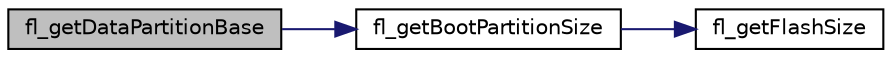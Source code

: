 digraph "fl_getDataPartitionBase"
{
 // INTERACTIVE_SVG=YES
  edge [fontname="Helvetica",fontsize="10",labelfontname="Helvetica",labelfontsize="10"];
  node [fontname="Helvetica",fontsize="10",shape=record];
  rankdir="LR";
  Node1 [label="fl_getDataPartitionBase",height=0.2,width=0.4,color="black", fillcolor="grey75", style="filled" fontcolor="black"];
  Node1 -> Node2 [color="midnightblue",fontsize="10",style="solid",fontname="Helvetica"];
  Node2 [label="fl_getBootPartitionSize",height=0.2,width=0.4,color="black", fillcolor="white", style="filled",URL="$flashlib_8c.html#a8d249287795e51c71d2aad170ea6675b"];
  Node2 -> Node3 [color="midnightblue",fontsize="10",style="solid",fontname="Helvetica"];
  Node3 [label="fl_getFlashSize",height=0.2,width=0.4,color="black", fillcolor="white", style="filled",URL="$flashlib_8c.html#ab799c7f07d473e0e76035ff44b6f85e1"];
}
